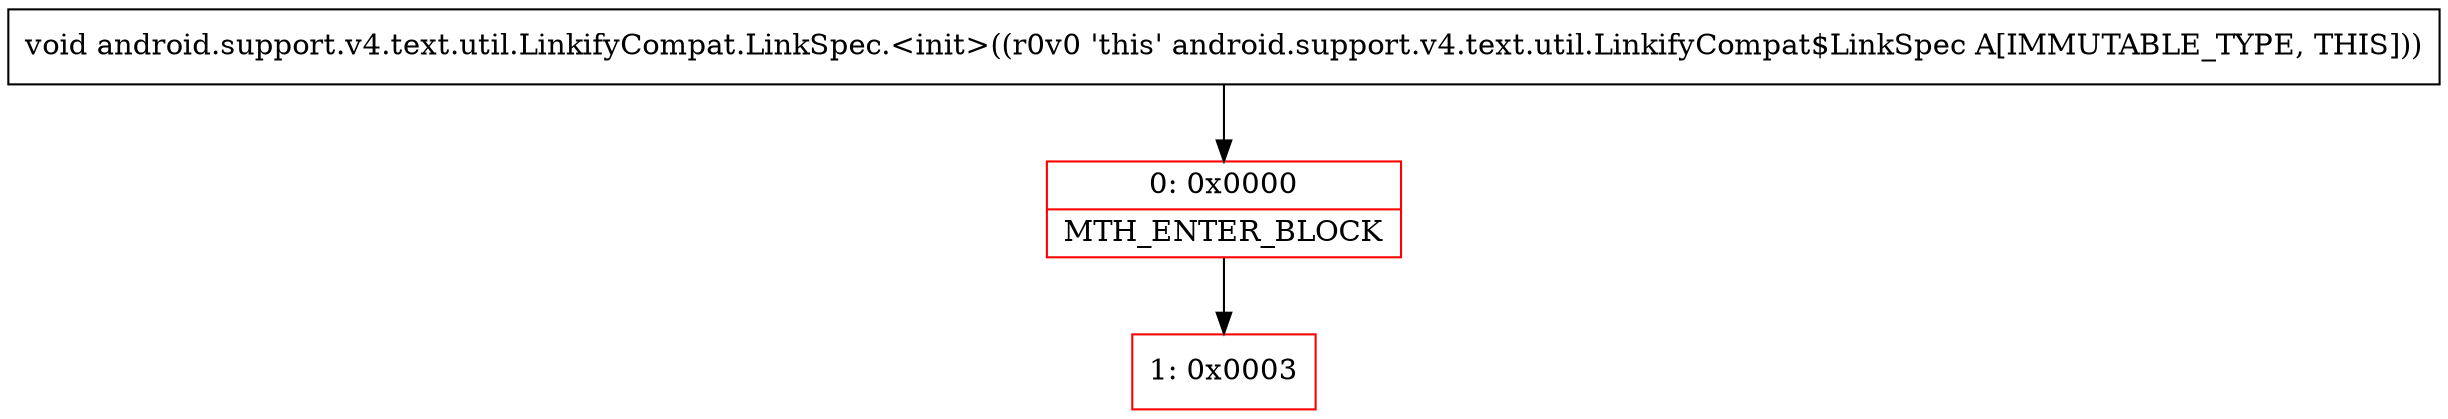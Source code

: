 digraph "CFG forandroid.support.v4.text.util.LinkifyCompat.LinkSpec.\<init\>()V" {
subgraph cluster_Region_1184220999 {
label = "R(0)";
node [shape=record,color=blue];
}
Node_0 [shape=record,color=red,label="{0\:\ 0x0000|MTH_ENTER_BLOCK\l}"];
Node_1 [shape=record,color=red,label="{1\:\ 0x0003}"];
MethodNode[shape=record,label="{void android.support.v4.text.util.LinkifyCompat.LinkSpec.\<init\>((r0v0 'this' android.support.v4.text.util.LinkifyCompat$LinkSpec A[IMMUTABLE_TYPE, THIS])) }"];
MethodNode -> Node_0;
Node_0 -> Node_1;
}

